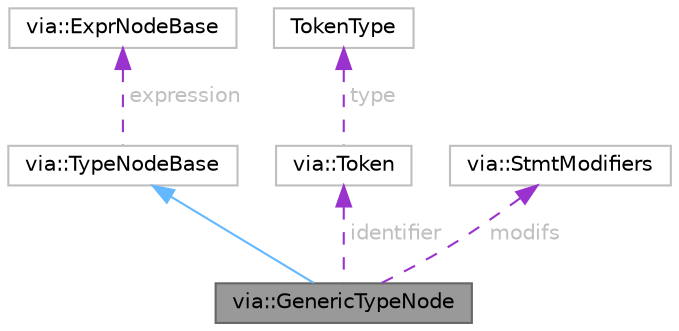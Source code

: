 digraph "via::GenericTypeNode"
{
 // LATEX_PDF_SIZE
  bgcolor="transparent";
  edge [fontname=Helvetica,fontsize=10,labelfontname=Helvetica,labelfontsize=10];
  node [fontname=Helvetica,fontsize=10,shape=box,height=0.2,width=0.4];
  Node1 [id="Node000001",label="via::GenericTypeNode",height=0.2,width=0.4,color="gray40", fillcolor="grey60", style="filled", fontcolor="black",tooltip=" "];
  Node2 -> Node1 [id="edge6_Node000001_Node000002",dir="back",color="steelblue1",style="solid",tooltip=" "];
  Node2 [id="Node000002",label="via::TypeNodeBase",height=0.2,width=0.4,color="grey75", fillcolor="white", style="filled",URL="$structvia_1_1TypeNodeBase.html",tooltip=" "];
  Node3 -> Node2 [id="edge7_Node000002_Node000003",dir="back",color="darkorchid3",style="dashed",tooltip=" ",label=" expression",fontcolor="grey" ];
  Node3 [id="Node000003",label="via::ExprNodeBase",height=0.2,width=0.4,color="grey75", fillcolor="white", style="filled",URL="$structvia_1_1ExprNodeBase.html",tooltip=" "];
  Node4 -> Node1 [id="edge8_Node000001_Node000004",dir="back",color="darkorchid3",style="dashed",tooltip=" ",label=" identifier",fontcolor="grey" ];
  Node4 [id="Node000004",label="via::Token",height=0.2,width=0.4,color="grey75", fillcolor="white", style="filled",URL="$structvia_1_1Token.html",tooltip=" "];
  Node5 -> Node4 [id="edge9_Node000004_Node000005",dir="back",color="darkorchid3",style="dashed",tooltip=" ",label=" type",fontcolor="grey" ];
  Node5 [id="Node000005",label="TokenType",height=0.2,width=0.4,color="grey75", fillcolor="white", style="filled",tooltip=" "];
  Node6 -> Node1 [id="edge10_Node000001_Node000006",dir="back",color="darkorchid3",style="dashed",tooltip=" ",label=" modifs",fontcolor="grey" ];
  Node6 [id="Node000006",label="via::StmtModifiers",height=0.2,width=0.4,color="grey75", fillcolor="white", style="filled",URL="$structvia_1_1StmtModifiers.html",tooltip=" "];
}
